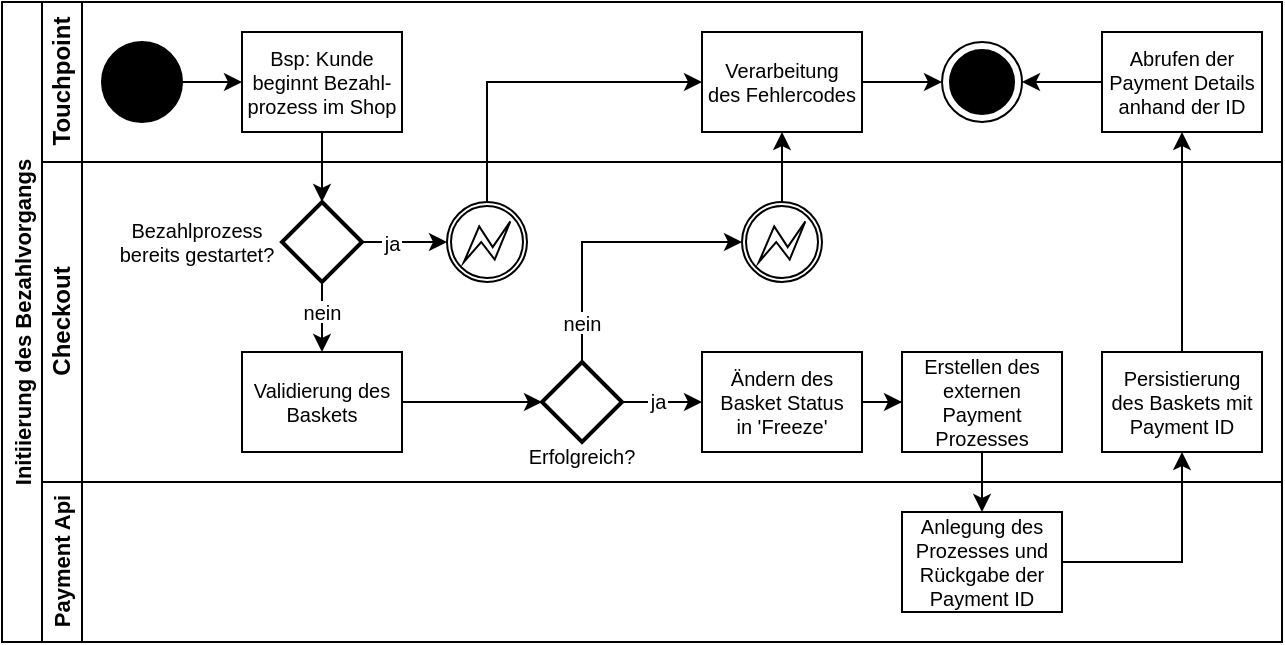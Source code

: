 <mxfile version="16.5.1" type="device"><diagram id="Wyfcp6dGpNubG3vurqDy" name="Seite-1"><mxGraphModel dx="1102" dy="198" grid="1" gridSize="10" guides="1" tooltips="1" connect="1" arrows="1" fold="1" page="1" pageScale="1" pageWidth="1169" pageHeight="827" math="0" shadow="0"><root><mxCell id="0"/><mxCell id="1" parent="0"/><mxCell id="piVsnCtBhwAhStdgJJlJ-1" value="Initiierung des Bezahlvorgangs" style="swimlane;childLayout=stackLayout;resizeParent=1;resizeParentMax=0;horizontal=0;startSize=20;horizontalStack=0;fontColor=#000000;strokeColor=#000000;fontSize=11;fillColor=none;" parent="1" vertex="1"><mxGeometry x="10" y="1420" width="640" height="320" as="geometry"/></mxCell><mxCell id="piVsnCtBhwAhStdgJJlJ-2" value="Touchpoint" style="swimlane;html=1;startSize=20;horizontal=0;fontColor=#000000;strokeColor=#000000;fillColor=none;" parent="piVsnCtBhwAhStdgJJlJ-1" vertex="1"><mxGeometry x="20" width="620" height="80" as="geometry"/></mxCell><mxCell id="piVsnCtBhwAhStdgJJlJ-3" value="" style="edgeStyle=orthogonalEdgeStyle;rounded=0;orthogonalLoop=1;jettySize=auto;html=1;fontColor=#000000;strokeColor=#000000;" parent="piVsnCtBhwAhStdgJJlJ-2" source="piVsnCtBhwAhStdgJJlJ-4" target="piVsnCtBhwAhStdgJJlJ-5" edge="1"><mxGeometry relative="1" as="geometry"/></mxCell><mxCell id="piVsnCtBhwAhStdgJJlJ-4" value="" style="ellipse;whiteSpace=wrap;html=1;fontColor=#000000;strokeColor=#000000;fillColor=#000000;" parent="piVsnCtBhwAhStdgJJlJ-2" vertex="1"><mxGeometry x="30" y="20" width="40" height="40" as="geometry"/></mxCell><mxCell id="piVsnCtBhwAhStdgJJlJ-5" value="Bsp: Kunde&#10;beginnt Bezahl-&#10;prozess im Shop" style="rounded=0;fontFamily=Helvetica;fontSize=10;fontColor=#000000;align=center;strokeColor=#000000;fillColor=#FFFFFF;" parent="piVsnCtBhwAhStdgJJlJ-2" vertex="1"><mxGeometry x="100" y="15" width="80" height="50" as="geometry"/></mxCell><mxCell id="piVsnCtBhwAhStdgJJlJ-6" style="edgeStyle=orthogonalEdgeStyle;rounded=0;orthogonalLoop=1;jettySize=auto;html=1;fontSize=10;fontColor=#000000;strokeColor=#000000;" parent="piVsnCtBhwAhStdgJJlJ-2" source="piVsnCtBhwAhStdgJJlJ-7" target="piVsnCtBhwAhStdgJJlJ-8" edge="1"><mxGeometry relative="1" as="geometry"/></mxCell><mxCell id="piVsnCtBhwAhStdgJJlJ-7" value="Verarbeitung&#10;des Fehlercodes" style="rounded=0;fontFamily=Helvetica;fontSize=10;fontColor=#000000;align=center;strokeColor=#000000;fillColor=#FFFFFF;" parent="piVsnCtBhwAhStdgJJlJ-2" vertex="1"><mxGeometry x="330" y="15" width="80" height="50" as="geometry"/></mxCell><mxCell id="piVsnCtBhwAhStdgJJlJ-8" value="" style="ellipse;html=1;shape=endState;fillColor=#000000;strokeColor=#000000;fontSize=10;fontColor=#000000;" parent="piVsnCtBhwAhStdgJJlJ-2" vertex="1"><mxGeometry x="450" y="20" width="40" height="40" as="geometry"/></mxCell><mxCell id="piVsnCtBhwAhStdgJJlJ-9" style="edgeStyle=orthogonalEdgeStyle;rounded=0;orthogonalLoop=1;jettySize=auto;html=1;fontSize=11;fontColor=#000000;strokeColor=#000000;" parent="piVsnCtBhwAhStdgJJlJ-2" source="piVsnCtBhwAhStdgJJlJ-10" target="piVsnCtBhwAhStdgJJlJ-8" edge="1"><mxGeometry relative="1" as="geometry"/></mxCell><mxCell id="piVsnCtBhwAhStdgJJlJ-10" value="Abrufen der&#10;Payment Details&#10;anhand der ID" style="rounded=0;fontFamily=Helvetica;fontSize=10;fontColor=#000000;align=center;strokeColor=#000000;fillColor=#FFFFFF;" parent="piVsnCtBhwAhStdgJJlJ-2" vertex="1"><mxGeometry x="530" y="15" width="80" height="50" as="geometry"/></mxCell><mxCell id="piVsnCtBhwAhStdgJJlJ-11" style="edgeStyle=orthogonalEdgeStyle;rounded=0;orthogonalLoop=1;jettySize=auto;html=1;fontSize=10;fontColor=#000000;strokeColor=#000000;entryX=0.5;entryY=0;entryDx=0;entryDy=0;entryPerimeter=0;" parent="piVsnCtBhwAhStdgJJlJ-1" source="piVsnCtBhwAhStdgJJlJ-5" target="piVsnCtBhwAhStdgJJlJ-25" edge="1"><mxGeometry relative="1" as="geometry"><mxPoint x="160" y="160" as="targetPoint"/></mxGeometry></mxCell><mxCell id="piVsnCtBhwAhStdgJJlJ-12" style="edgeStyle=orthogonalEdgeStyle;rounded=0;orthogonalLoop=1;jettySize=auto;html=1;fontSize=10;fontColor=#000000;strokeColor=#000000;exitX=0.5;exitY=0;exitDx=0;exitDy=0;exitPerimeter=0;entryX=0;entryY=0.5;entryDx=0;entryDy=0;" parent="piVsnCtBhwAhStdgJJlJ-1" source="piVsnCtBhwAhStdgJJlJ-15" target="piVsnCtBhwAhStdgJJlJ-7" edge="1"><mxGeometry relative="1" as="geometry"><mxPoint x="430" y="135" as="sourcePoint"/></mxGeometry></mxCell><mxCell id="piVsnCtBhwAhStdgJJlJ-13" style="edgeStyle=orthogonalEdgeStyle;rounded=0;orthogonalLoop=1;jettySize=auto;html=1;fontSize=11;fontColor=#000000;strokeColor=#000000;" parent="piVsnCtBhwAhStdgJJlJ-1" source="piVsnCtBhwAhStdgJJlJ-20" target="piVsnCtBhwAhStdgJJlJ-10" edge="1"><mxGeometry relative="1" as="geometry"/></mxCell><mxCell id="piVsnCtBhwAhStdgJJlJ-14" value="Checkout" style="swimlane;html=1;startSize=20;horizontal=0;fontColor=#000000;strokeColor=#000000;fillColor=none;" parent="piVsnCtBhwAhStdgJJlJ-1" vertex="1"><mxGeometry x="20" y="80" width="620" height="160" as="geometry"/></mxCell><mxCell id="piVsnCtBhwAhStdgJJlJ-15" value="" style="points=[[0.145,0.145,0],[0.5,0,0],[0.855,0.145,0],[1,0.5,0],[0.855,0.855,0],[0.5,1,0],[0.145,0.855,0],[0,0.5,0]];shape=mxgraph.bpmn.event;html=1;verticalLabelPosition=bottom;labelBackgroundColor=#ffffff;verticalAlign=top;align=center;perimeter=ellipsePerimeter;outlineConnect=0;aspect=fixed;outline=boundInt;symbol=error;fontSize=10;fontColor=#000000;strokeColor=#000000;fillColor=#FFFFFF;" parent="piVsnCtBhwAhStdgJJlJ-14" vertex="1"><mxGeometry x="202.5" y="20" width="40" height="40" as="geometry"/></mxCell><mxCell id="piVsnCtBhwAhStdgJJlJ-16" style="edgeStyle=orthogonalEdgeStyle;rounded=0;orthogonalLoop=1;jettySize=auto;html=1;fontSize=11;fontColor=#000000;strokeColor=#000000;" parent="piVsnCtBhwAhStdgJJlJ-14" source="piVsnCtBhwAhStdgJJlJ-17" target="piVsnCtBhwAhStdgJJlJ-34" edge="1"><mxGeometry relative="1" as="geometry"/></mxCell><mxCell id="piVsnCtBhwAhStdgJJlJ-17" value="Ändern des&#10;Basket Status&#10;in 'Freeze'" style="rounded=0;fontFamily=Helvetica;fontSize=10;fontColor=#000000;align=center;strokeColor=#000000;fillColor=#FFFFFF;" parent="piVsnCtBhwAhStdgJJlJ-14" vertex="1"><mxGeometry x="330" y="95" width="80" height="50" as="geometry"/></mxCell><mxCell id="piVsnCtBhwAhStdgJJlJ-18" value="Erfolgreich?" style="text;strokeColor=none;fillColor=none;align=center;verticalAlign=middle;fontSize=10;fontColor=#000000;labelBackgroundColor=none;" parent="piVsnCtBhwAhStdgJJlJ-14" vertex="1"><mxGeometry x="242.5" y="142" width="55" height="10" as="geometry"/></mxCell><mxCell id="piVsnCtBhwAhStdgJJlJ-19" value="" style="points=[[0.145,0.145,0],[0.5,0,0],[0.855,0.145,0],[1,0.5,0],[0.855,0.855,0],[0.5,1,0],[0.145,0.855,0],[0,0.5,0]];shape=mxgraph.bpmn.event;html=1;verticalLabelPosition=bottom;labelBackgroundColor=#ffffff;verticalAlign=top;align=center;perimeter=ellipsePerimeter;outlineConnect=0;aspect=fixed;outline=boundInt;symbol=error;fontSize=10;fontColor=#000000;strokeColor=#000000;fillColor=#FFFFFF;" parent="piVsnCtBhwAhStdgJJlJ-14" vertex="1"><mxGeometry x="350" y="20" width="40" height="40" as="geometry"/></mxCell><mxCell id="piVsnCtBhwAhStdgJJlJ-20" value="Persistierung&#10;des Baskets mit&#10;Payment ID" style="rounded=0;fontFamily=Helvetica;fontSize=10;fontColor=#000000;align=center;strokeColor=#000000;fillColor=#FFFFFF;" parent="piVsnCtBhwAhStdgJJlJ-14" vertex="1"><mxGeometry x="530" y="95" width="80" height="50" as="geometry"/></mxCell><mxCell id="piVsnCtBhwAhStdgJJlJ-21" style="edgeStyle=orthogonalEdgeStyle;rounded=0;orthogonalLoop=1;jettySize=auto;html=1;fontSize=11;fontColor=#000000;strokeColor=#000000;" parent="piVsnCtBhwAhStdgJJlJ-14" source="piVsnCtBhwAhStdgJJlJ-25" target="piVsnCtBhwAhStdgJJlJ-15" edge="1"><mxGeometry relative="1" as="geometry"/></mxCell><mxCell id="piVsnCtBhwAhStdgJJlJ-22" value="ja" style="edgeLabel;align=center;verticalAlign=middle;resizable=0;points=[];fontSize=10;fontColor=#000000;labelBackgroundColor=#FFFFFF;" parent="piVsnCtBhwAhStdgJJlJ-21" vertex="1" connectable="0"><mxGeometry x="-0.189" relative="1" as="geometry"><mxPoint x="-2" as="offset"/></mxGeometry></mxCell><mxCell id="piVsnCtBhwAhStdgJJlJ-23" style="edgeStyle=orthogonalEdgeStyle;rounded=0;orthogonalLoop=1;jettySize=auto;html=1;fontSize=11;fontColor=#000000;strokeColor=#000000;" parent="piVsnCtBhwAhStdgJJlJ-14" source="piVsnCtBhwAhStdgJJlJ-25" target="piVsnCtBhwAhStdgJJlJ-28" edge="1"><mxGeometry relative="1" as="geometry"/></mxCell><mxCell id="piVsnCtBhwAhStdgJJlJ-24" value="nein" style="edgeLabel;align=center;verticalAlign=middle;resizable=0;points=[];fontSize=10;fontColor=#000000;labelBackgroundColor=#FFFFFF;" parent="piVsnCtBhwAhStdgJJlJ-23" vertex="1" connectable="0"><mxGeometry x="-0.364" y="-1" relative="1" as="geometry"><mxPoint x="1" as="offset"/></mxGeometry></mxCell><mxCell id="piVsnCtBhwAhStdgJJlJ-25" value="" style="strokeWidth=2;html=1;shape=mxgraph.flowchart.decision;whiteSpace=wrap;fontSize=10;fontColor=#000000;fillColor=#FFFFFF;strokeColor=#000000;" parent="piVsnCtBhwAhStdgJJlJ-14" vertex="1"><mxGeometry x="120" y="20" width="40" height="40" as="geometry"/></mxCell><mxCell id="piVsnCtBhwAhStdgJJlJ-26" value="Bezahlprozess&#10;bereits gestartet?" style="text;strokeColor=none;fillColor=none;align=center;verticalAlign=middle;fontSize=10;fontColor=#000000;labelBackgroundColor=#FFFFFF;" parent="piVsnCtBhwAhStdgJJlJ-14" vertex="1"><mxGeometry x="50" y="35" width="55" height="10" as="geometry"/></mxCell><mxCell id="piVsnCtBhwAhStdgJJlJ-27" style="edgeStyle=orthogonalEdgeStyle;rounded=0;orthogonalLoop=1;jettySize=auto;html=1;fontSize=11;fontColor=#000000;strokeColor=#000000;" parent="piVsnCtBhwAhStdgJJlJ-14" source="piVsnCtBhwAhStdgJJlJ-28" target="piVsnCtBhwAhStdgJJlJ-33" edge="1"><mxGeometry relative="1" as="geometry"/></mxCell><mxCell id="piVsnCtBhwAhStdgJJlJ-28" value="Validierung des&#10;Baskets" style="rounded=0;fontFamily=Helvetica;fontSize=10;fontColor=#000000;align=center;strokeColor=#000000;fillColor=#FFFFFF;" parent="piVsnCtBhwAhStdgJJlJ-14" vertex="1"><mxGeometry x="100" y="95" width="80" height="50" as="geometry"/></mxCell><mxCell id="piVsnCtBhwAhStdgJJlJ-29" style="edgeStyle=orthogonalEdgeStyle;rounded=0;orthogonalLoop=1;jettySize=auto;html=1;fontSize=11;fontColor=#000000;strokeColor=#000000;" parent="piVsnCtBhwAhStdgJJlJ-14" source="piVsnCtBhwAhStdgJJlJ-33" target="piVsnCtBhwAhStdgJJlJ-17" edge="1"><mxGeometry relative="1" as="geometry"/></mxCell><mxCell id="piVsnCtBhwAhStdgJJlJ-30" value="ja" style="edgeLabel;align=center;verticalAlign=middle;resizable=0;points=[];fontSize=10;fontColor=#000000;labelBackgroundColor=#FFFFFF;" parent="piVsnCtBhwAhStdgJJlJ-29" vertex="1" connectable="0"><mxGeometry x="0.256" y="-1" relative="1" as="geometry"><mxPoint x="-7" y="-2" as="offset"/></mxGeometry></mxCell><mxCell id="piVsnCtBhwAhStdgJJlJ-31" style="edgeStyle=orthogonalEdgeStyle;rounded=0;orthogonalLoop=1;jettySize=auto;html=1;fontSize=11;fontColor=#000000;strokeColor=#000000;exitX=0.5;exitY=0;exitDx=0;exitDy=0;exitPerimeter=0;entryX=0;entryY=0.5;entryDx=0;entryDy=0;entryPerimeter=0;" parent="piVsnCtBhwAhStdgJJlJ-14" source="piVsnCtBhwAhStdgJJlJ-33" target="piVsnCtBhwAhStdgJJlJ-19" edge="1"><mxGeometry relative="1" as="geometry"/></mxCell><mxCell id="piVsnCtBhwAhStdgJJlJ-32" value="nein" style="edgeLabel;align=center;verticalAlign=middle;resizable=0;points=[];fontSize=10;fontColor=#000000;labelBackgroundColor=#FFFFFF;" parent="piVsnCtBhwAhStdgJJlJ-31" vertex="1" connectable="0"><mxGeometry x="-0.758" y="1" relative="1" as="geometry"><mxPoint x="1" y="-3" as="offset"/></mxGeometry></mxCell><mxCell id="piVsnCtBhwAhStdgJJlJ-33" value="" style="strokeWidth=2;html=1;shape=mxgraph.flowchart.decision;whiteSpace=wrap;fontSize=10;fontColor=#000000;fillColor=#FFFFFF;strokeColor=#000000;" parent="piVsnCtBhwAhStdgJJlJ-14" vertex="1"><mxGeometry x="250" y="100" width="40" height="40" as="geometry"/></mxCell><mxCell id="piVsnCtBhwAhStdgJJlJ-34" value="Erstellen des&#10;externen &#10;Payment &#10;Prozesses" style="rounded=0;fontFamily=Helvetica;fontSize=10;fontColor=#000000;align=center;strokeColor=#000000;fillColor=#FFFFFF;" parent="piVsnCtBhwAhStdgJJlJ-14" vertex="1"><mxGeometry x="430" y="95" width="80" height="50" as="geometry"/></mxCell><mxCell id="piVsnCtBhwAhStdgJJlJ-35" value="Payment Api" style="swimlane;html=1;startSize=20;horizontal=0;fontColor=#000000;strokeColor=#000000;fontSize=11;fillColor=none;" parent="piVsnCtBhwAhStdgJJlJ-1" vertex="1"><mxGeometry x="20" y="240" width="620" height="80" as="geometry"/></mxCell><mxCell id="piVsnCtBhwAhStdgJJlJ-36" value="Anlegung des&#10;Prozesses und&#10;Rückgabe der&#10;Payment ID" style="rounded=0;fontFamily=Helvetica;fontSize=10;fontColor=#000000;align=center;strokeColor=#000000;fillColor=#FFFFFF;" parent="piVsnCtBhwAhStdgJJlJ-35" vertex="1"><mxGeometry x="430" y="15" width="80" height="50" as="geometry"/></mxCell><mxCell id="piVsnCtBhwAhStdgJJlJ-37" style="edgeStyle=orthogonalEdgeStyle;rounded=0;orthogonalLoop=1;jettySize=auto;html=1;fontSize=11;fontColor=#000000;strokeColor=#000000;exitX=0.5;exitY=1;exitDx=0;exitDy=0;entryX=0.5;entryY=0;entryDx=0;entryDy=0;" parent="piVsnCtBhwAhStdgJJlJ-1" source="piVsnCtBhwAhStdgJJlJ-34" target="piVsnCtBhwAhStdgJJlJ-36" edge="1"><mxGeometry relative="1" as="geometry"><mxPoint x="440" y="310" as="targetPoint"/></mxGeometry></mxCell><mxCell id="piVsnCtBhwAhStdgJJlJ-38" style="edgeStyle=orthogonalEdgeStyle;rounded=0;orthogonalLoop=1;jettySize=auto;html=1;entryX=0.5;entryY=1;entryDx=0;entryDy=0;fontSize=11;fontColor=#000000;strokeColor=#000000;" parent="piVsnCtBhwAhStdgJJlJ-1" source="piVsnCtBhwAhStdgJJlJ-36" target="piVsnCtBhwAhStdgJJlJ-20" edge="1"><mxGeometry relative="1" as="geometry"/></mxCell><mxCell id="piVsnCtBhwAhStdgJJlJ-39" style="edgeStyle=orthogonalEdgeStyle;rounded=0;orthogonalLoop=1;jettySize=auto;html=1;exitX=0.5;exitY=0;exitDx=0;exitDy=0;exitPerimeter=0;entryX=0.5;entryY=1;entryDx=0;entryDy=0;fontSize=10;fontColor=#000000;strokeColor=#000000;" parent="piVsnCtBhwAhStdgJJlJ-1" source="piVsnCtBhwAhStdgJJlJ-19" target="piVsnCtBhwAhStdgJJlJ-7" edge="1"><mxGeometry relative="1" as="geometry"/></mxCell></root></mxGraphModel></diagram></mxfile>